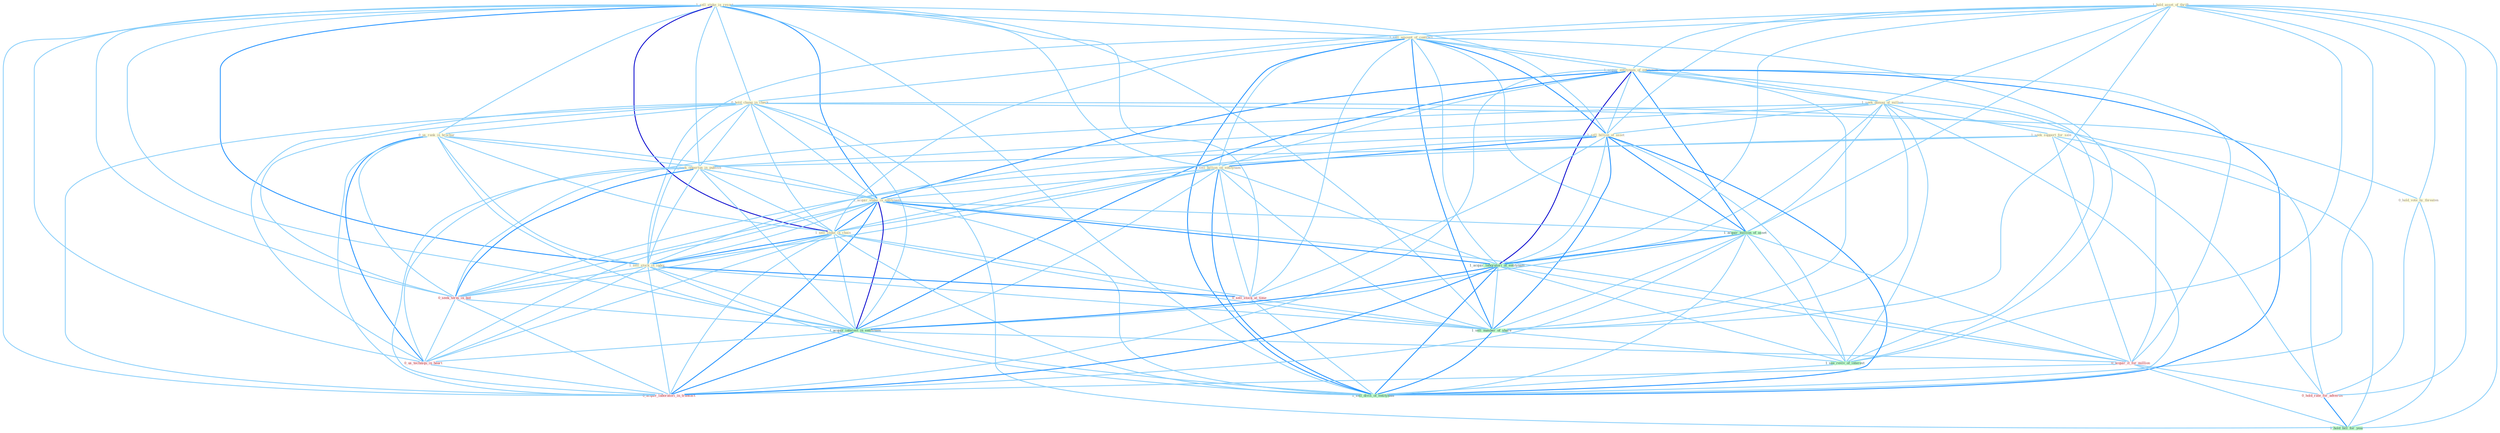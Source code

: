 Graph G{ 
    node
    [shape=polygon,style=filled,width=.5,height=.06,color="#BDFCC9",fixedsize=true,fontsize=4,
    fontcolor="#2f4f4f"];
    {node
    [color="#ffffe0", fontcolor="#8b7d6b"] "1_hold_asset_of_thrift " "1_sell_stake_in_resort " "1_sell_amount_of_contract " "1_acquir_entitynam_of_entitynam " "0_hold_chang_in_check " "1_seek_damag_of_million " "0_hold_vote_by_threaten " "1_sell_billion_of_asset " "0_us_rank_in_brochur " "0_sell_billion_on_entitynam " "1_seek_support_for_sale " "1_seek_opportun_in_publish " "1_acquir_stake_in_entitynam " "1_sell_stake_in_chain " "1_sell_stock_in_index "}
{node [color="#fff0f5", fontcolor="#b22222"] "0_seek_term_in_bid " "0_us_techniqu_in_heart " "0_acquir_it_for_million " "0_hold_rate_for_advertis " "0_acquir_laboratori_in_transact " "0_sell_stock_at_time "}
edge [color="#B0E2FF"];

	"1_hold_asset_of_thrift " -- "1_sell_amount_of_contract " [w="1", color="#87cefa" ];
	"1_hold_asset_of_thrift " -- "1_acquir_entitynam_of_entitynam " [w="1", color="#87cefa" ];
	"1_hold_asset_of_thrift " -- "0_hold_chang_in_check " [w="1", color="#87cefa" ];
	"1_hold_asset_of_thrift " -- "1_seek_damag_of_million " [w="1", color="#87cefa" ];
	"1_hold_asset_of_thrift " -- "0_hold_vote_by_threaten " [w="1", color="#87cefa" ];
	"1_hold_asset_of_thrift " -- "1_sell_billion_of_asset " [w="1", color="#87cefa" ];
	"1_hold_asset_of_thrift " -- "1_acquir_million_of_asset " [w="1", color="#87cefa" ];
	"1_hold_asset_of_thrift " -- "1_acquir_laboratori_of_entitynam " [w="1", color="#87cefa" ];
	"1_hold_asset_of_thrift " -- "0_hold_rate_for_advertis " [w="1", color="#87cefa" ];
	"1_hold_asset_of_thrift " -- "1_sell_number_of_share " [w="1", color="#87cefa" ];
	"1_hold_asset_of_thrift " -- "1_see_reviv_of_interest " [w="1", color="#87cefa" ];
	"1_hold_asset_of_thrift " -- "1_hold_bill_for_year " [w="1", color="#87cefa" ];
	"1_hold_asset_of_thrift " -- "1_sell_divis_of_entitynam " [w="1", color="#87cefa" ];
	"1_sell_stake_in_resort " -- "1_sell_amount_of_contract " [w="1", color="#87cefa" ];
	"1_sell_stake_in_resort " -- "0_hold_chang_in_check " [w="1", color="#87cefa" ];
	"1_sell_stake_in_resort " -- "1_sell_billion_of_asset " [w="1", color="#87cefa" ];
	"1_sell_stake_in_resort " -- "0_us_rank_in_brochur " [w="1", color="#87cefa" ];
	"1_sell_stake_in_resort " -- "0_sell_billion_on_entitynam " [w="1", color="#87cefa" ];
	"1_sell_stake_in_resort " -- "1_seek_opportun_in_publish " [w="1", color="#87cefa" ];
	"1_sell_stake_in_resort " -- "1_acquir_stake_in_entitynam " [w="2", color="#1e90ff" , len=0.8];
	"1_sell_stake_in_resort " -- "1_sell_stake_in_chain " [w="3", color="#0000cd" , len=0.6];
	"1_sell_stake_in_resort " -- "1_sell_stock_in_index " [w="2", color="#1e90ff" , len=0.8];
	"1_sell_stake_in_resort " -- "0_seek_term_in_bid " [w="1", color="#87cefa" ];
	"1_sell_stake_in_resort " -- "1_acquir_interest_in_entitynam " [w="1", color="#87cefa" ];
	"1_sell_stake_in_resort " -- "0_us_techniqu_in_heart " [w="1", color="#87cefa" ];
	"1_sell_stake_in_resort " -- "0_acquir_laboratori_in_transact " [w="1", color="#87cefa" ];
	"1_sell_stake_in_resort " -- "0_sell_stock_at_time " [w="1", color="#87cefa" ];
	"1_sell_stake_in_resort " -- "1_sell_number_of_share " [w="1", color="#87cefa" ];
	"1_sell_stake_in_resort " -- "1_sell_divis_of_entitynam " [w="1", color="#87cefa" ];
	"1_sell_amount_of_contract " -- "1_acquir_entitynam_of_entitynam " [w="1", color="#87cefa" ];
	"1_sell_amount_of_contract " -- "1_seek_damag_of_million " [w="1", color="#87cefa" ];
	"1_sell_amount_of_contract " -- "1_sell_billion_of_asset " [w="2", color="#1e90ff" , len=0.8];
	"1_sell_amount_of_contract " -- "0_sell_billion_on_entitynam " [w="1", color="#87cefa" ];
	"1_sell_amount_of_contract " -- "1_sell_stake_in_chain " [w="1", color="#87cefa" ];
	"1_sell_amount_of_contract " -- "1_sell_stock_in_index " [w="1", color="#87cefa" ];
	"1_sell_amount_of_contract " -- "1_acquir_million_of_asset " [w="1", color="#87cefa" ];
	"1_sell_amount_of_contract " -- "1_acquir_laboratori_of_entitynam " [w="1", color="#87cefa" ];
	"1_sell_amount_of_contract " -- "0_sell_stock_at_time " [w="1", color="#87cefa" ];
	"1_sell_amount_of_contract " -- "1_sell_number_of_share " [w="2", color="#1e90ff" , len=0.8];
	"1_sell_amount_of_contract " -- "1_see_reviv_of_interest " [w="1", color="#87cefa" ];
	"1_sell_amount_of_contract " -- "1_sell_divis_of_entitynam " [w="2", color="#1e90ff" , len=0.8];
	"1_acquir_entitynam_of_entitynam " -- "1_seek_damag_of_million " [w="1", color="#87cefa" ];
	"1_acquir_entitynam_of_entitynam " -- "1_sell_billion_of_asset " [w="1", color="#87cefa" ];
	"1_acquir_entitynam_of_entitynam " -- "0_sell_billion_on_entitynam " [w="1", color="#87cefa" ];
	"1_acquir_entitynam_of_entitynam " -- "1_acquir_stake_in_entitynam " [w="2", color="#1e90ff" , len=0.8];
	"1_acquir_entitynam_of_entitynam " -- "1_acquir_million_of_asset " [w="2", color="#1e90ff" , len=0.8];
	"1_acquir_entitynam_of_entitynam " -- "1_acquir_laboratori_of_entitynam " [w="3", color="#0000cd" , len=0.6];
	"1_acquir_entitynam_of_entitynam " -- "1_acquir_interest_in_entitynam " [w="2", color="#1e90ff" , len=0.8];
	"1_acquir_entitynam_of_entitynam " -- "0_acquir_it_for_million " [w="1", color="#87cefa" ];
	"1_acquir_entitynam_of_entitynam " -- "0_acquir_laboratori_in_transact " [w="1", color="#87cefa" ];
	"1_acquir_entitynam_of_entitynam " -- "1_sell_number_of_share " [w="1", color="#87cefa" ];
	"1_acquir_entitynam_of_entitynam " -- "1_see_reviv_of_interest " [w="1", color="#87cefa" ];
	"1_acquir_entitynam_of_entitynam " -- "1_sell_divis_of_entitynam " [w="2", color="#1e90ff" , len=0.8];
	"0_hold_chang_in_check " -- "0_hold_vote_by_threaten " [w="1", color="#87cefa" ];
	"0_hold_chang_in_check " -- "0_us_rank_in_brochur " [w="1", color="#87cefa" ];
	"0_hold_chang_in_check " -- "1_seek_opportun_in_publish " [w="1", color="#87cefa" ];
	"0_hold_chang_in_check " -- "1_acquir_stake_in_entitynam " [w="1", color="#87cefa" ];
	"0_hold_chang_in_check " -- "1_sell_stake_in_chain " [w="1", color="#87cefa" ];
	"0_hold_chang_in_check " -- "1_sell_stock_in_index " [w="1", color="#87cefa" ];
	"0_hold_chang_in_check " -- "0_seek_term_in_bid " [w="1", color="#87cefa" ];
	"0_hold_chang_in_check " -- "1_acquir_interest_in_entitynam " [w="1", color="#87cefa" ];
	"0_hold_chang_in_check " -- "0_us_techniqu_in_heart " [w="1", color="#87cefa" ];
	"0_hold_chang_in_check " -- "0_hold_rate_for_advertis " [w="1", color="#87cefa" ];
	"0_hold_chang_in_check " -- "0_acquir_laboratori_in_transact " [w="1", color="#87cefa" ];
	"0_hold_chang_in_check " -- "1_hold_bill_for_year " [w="1", color="#87cefa" ];
	"1_seek_damag_of_million " -- "1_sell_billion_of_asset " [w="1", color="#87cefa" ];
	"1_seek_damag_of_million " -- "1_seek_support_for_sale " [w="1", color="#87cefa" ];
	"1_seek_damag_of_million " -- "1_seek_opportun_in_publish " [w="1", color="#87cefa" ];
	"1_seek_damag_of_million " -- "1_acquir_million_of_asset " [w="1", color="#87cefa" ];
	"1_seek_damag_of_million " -- "1_acquir_laboratori_of_entitynam " [w="1", color="#87cefa" ];
	"1_seek_damag_of_million " -- "0_seek_term_in_bid " [w="1", color="#87cefa" ];
	"1_seek_damag_of_million " -- "0_acquir_it_for_million " [w="1", color="#87cefa" ];
	"1_seek_damag_of_million " -- "1_sell_number_of_share " [w="1", color="#87cefa" ];
	"1_seek_damag_of_million " -- "1_see_reviv_of_interest " [w="1", color="#87cefa" ];
	"1_seek_damag_of_million " -- "1_sell_divis_of_entitynam " [w="1", color="#87cefa" ];
	"0_hold_vote_by_threaten " -- "0_hold_rate_for_advertis " [w="1", color="#87cefa" ];
	"0_hold_vote_by_threaten " -- "1_hold_bill_for_year " [w="1", color="#87cefa" ];
	"1_sell_billion_of_asset " -- "0_sell_billion_on_entitynam " [w="2", color="#1e90ff" , len=0.8];
	"1_sell_billion_of_asset " -- "1_sell_stake_in_chain " [w="1", color="#87cefa" ];
	"1_sell_billion_of_asset " -- "1_sell_stock_in_index " [w="1", color="#87cefa" ];
	"1_sell_billion_of_asset " -- "1_acquir_million_of_asset " [w="2", color="#1e90ff" , len=0.8];
	"1_sell_billion_of_asset " -- "1_acquir_laboratori_of_entitynam " [w="1", color="#87cefa" ];
	"1_sell_billion_of_asset " -- "0_sell_stock_at_time " [w="1", color="#87cefa" ];
	"1_sell_billion_of_asset " -- "1_sell_number_of_share " [w="2", color="#1e90ff" , len=0.8];
	"1_sell_billion_of_asset " -- "1_see_reviv_of_interest " [w="1", color="#87cefa" ];
	"1_sell_billion_of_asset " -- "1_sell_divis_of_entitynam " [w="2", color="#1e90ff" , len=0.8];
	"0_us_rank_in_brochur " -- "1_seek_opportun_in_publish " [w="1", color="#87cefa" ];
	"0_us_rank_in_brochur " -- "1_acquir_stake_in_entitynam " [w="1", color="#87cefa" ];
	"0_us_rank_in_brochur " -- "1_sell_stake_in_chain " [w="1", color="#87cefa" ];
	"0_us_rank_in_brochur " -- "1_sell_stock_in_index " [w="1", color="#87cefa" ];
	"0_us_rank_in_brochur " -- "0_seek_term_in_bid " [w="1", color="#87cefa" ];
	"0_us_rank_in_brochur " -- "1_acquir_interest_in_entitynam " [w="1", color="#87cefa" ];
	"0_us_rank_in_brochur " -- "0_us_techniqu_in_heart " [w="2", color="#1e90ff" , len=0.8];
	"0_us_rank_in_brochur " -- "0_acquir_laboratori_in_transact " [w="1", color="#87cefa" ];
	"0_sell_billion_on_entitynam " -- "1_acquir_stake_in_entitynam " [w="1", color="#87cefa" ];
	"0_sell_billion_on_entitynam " -- "1_sell_stake_in_chain " [w="1", color="#87cefa" ];
	"0_sell_billion_on_entitynam " -- "1_sell_stock_in_index " [w="1", color="#87cefa" ];
	"0_sell_billion_on_entitynam " -- "1_acquir_laboratori_of_entitynam " [w="1", color="#87cefa" ];
	"0_sell_billion_on_entitynam " -- "1_acquir_interest_in_entitynam " [w="1", color="#87cefa" ];
	"0_sell_billion_on_entitynam " -- "0_sell_stock_at_time " [w="1", color="#87cefa" ];
	"0_sell_billion_on_entitynam " -- "1_sell_number_of_share " [w="1", color="#87cefa" ];
	"0_sell_billion_on_entitynam " -- "1_sell_divis_of_entitynam " [w="2", color="#1e90ff" , len=0.8];
	"1_seek_support_for_sale " -- "1_seek_opportun_in_publish " [w="1", color="#87cefa" ];
	"1_seek_support_for_sale " -- "0_seek_term_in_bid " [w="1", color="#87cefa" ];
	"1_seek_support_for_sale " -- "0_acquir_it_for_million " [w="1", color="#87cefa" ];
	"1_seek_support_for_sale " -- "0_hold_rate_for_advertis " [w="1", color="#87cefa" ];
	"1_seek_support_for_sale " -- "1_hold_bill_for_year " [w="1", color="#87cefa" ];
	"1_seek_opportun_in_publish " -- "1_acquir_stake_in_entitynam " [w="1", color="#87cefa" ];
	"1_seek_opportun_in_publish " -- "1_sell_stake_in_chain " [w="1", color="#87cefa" ];
	"1_seek_opportun_in_publish " -- "1_sell_stock_in_index " [w="1", color="#87cefa" ];
	"1_seek_opportun_in_publish " -- "0_seek_term_in_bid " [w="2", color="#1e90ff" , len=0.8];
	"1_seek_opportun_in_publish " -- "1_acquir_interest_in_entitynam " [w="1", color="#87cefa" ];
	"1_seek_opportun_in_publish " -- "0_us_techniqu_in_heart " [w="1", color="#87cefa" ];
	"1_seek_opportun_in_publish " -- "0_acquir_laboratori_in_transact " [w="1", color="#87cefa" ];
	"1_acquir_stake_in_entitynam " -- "1_sell_stake_in_chain " [w="2", color="#1e90ff" , len=0.8];
	"1_acquir_stake_in_entitynam " -- "1_sell_stock_in_index " [w="1", color="#87cefa" ];
	"1_acquir_stake_in_entitynam " -- "1_acquir_million_of_asset " [w="1", color="#87cefa" ];
	"1_acquir_stake_in_entitynam " -- "1_acquir_laboratori_of_entitynam " [w="2", color="#1e90ff" , len=0.8];
	"1_acquir_stake_in_entitynam " -- "0_seek_term_in_bid " [w="1", color="#87cefa" ];
	"1_acquir_stake_in_entitynam " -- "1_acquir_interest_in_entitynam " [w="3", color="#0000cd" , len=0.6];
	"1_acquir_stake_in_entitynam " -- "0_us_techniqu_in_heart " [w="1", color="#87cefa" ];
	"1_acquir_stake_in_entitynam " -- "0_acquir_it_for_million " [w="1", color="#87cefa" ];
	"1_acquir_stake_in_entitynam " -- "0_acquir_laboratori_in_transact " [w="2", color="#1e90ff" , len=0.8];
	"1_acquir_stake_in_entitynam " -- "1_sell_divis_of_entitynam " [w="1", color="#87cefa" ];
	"1_sell_stake_in_chain " -- "1_sell_stock_in_index " [w="2", color="#1e90ff" , len=0.8];
	"1_sell_stake_in_chain " -- "0_seek_term_in_bid " [w="1", color="#87cefa" ];
	"1_sell_stake_in_chain " -- "1_acquir_interest_in_entitynam " [w="1", color="#87cefa" ];
	"1_sell_stake_in_chain " -- "0_us_techniqu_in_heart " [w="1", color="#87cefa" ];
	"1_sell_stake_in_chain " -- "0_acquir_laboratori_in_transact " [w="1", color="#87cefa" ];
	"1_sell_stake_in_chain " -- "0_sell_stock_at_time " [w="1", color="#87cefa" ];
	"1_sell_stake_in_chain " -- "1_sell_number_of_share " [w="1", color="#87cefa" ];
	"1_sell_stake_in_chain " -- "1_sell_divis_of_entitynam " [w="1", color="#87cefa" ];
	"1_sell_stock_in_index " -- "0_seek_term_in_bid " [w="1", color="#87cefa" ];
	"1_sell_stock_in_index " -- "1_acquir_interest_in_entitynam " [w="1", color="#87cefa" ];
	"1_sell_stock_in_index " -- "0_us_techniqu_in_heart " [w="1", color="#87cefa" ];
	"1_sell_stock_in_index " -- "0_acquir_laboratori_in_transact " [w="1", color="#87cefa" ];
	"1_sell_stock_in_index " -- "0_sell_stock_at_time " [w="2", color="#1e90ff" , len=0.8];
	"1_sell_stock_in_index " -- "1_sell_number_of_share " [w="1", color="#87cefa" ];
	"1_sell_stock_in_index " -- "1_sell_divis_of_entitynam " [w="1", color="#87cefa" ];
	"1_acquir_million_of_asset " -- "1_acquir_laboratori_of_entitynam " [w="2", color="#1e90ff" , len=0.8];
	"1_acquir_million_of_asset " -- "1_acquir_interest_in_entitynam " [w="1", color="#87cefa" ];
	"1_acquir_million_of_asset " -- "0_acquir_it_for_million " [w="1", color="#87cefa" ];
	"1_acquir_million_of_asset " -- "0_acquir_laboratori_in_transact " [w="1", color="#87cefa" ];
	"1_acquir_million_of_asset " -- "1_sell_number_of_share " [w="1", color="#87cefa" ];
	"1_acquir_million_of_asset " -- "1_see_reviv_of_interest " [w="1", color="#87cefa" ];
	"1_acquir_million_of_asset " -- "1_sell_divis_of_entitynam " [w="1", color="#87cefa" ];
	"1_acquir_laboratori_of_entitynam " -- "1_acquir_interest_in_entitynam " [w="2", color="#1e90ff" , len=0.8];
	"1_acquir_laboratori_of_entitynam " -- "0_acquir_it_for_million " [w="1", color="#87cefa" ];
	"1_acquir_laboratori_of_entitynam " -- "0_acquir_laboratori_in_transact " [w="2", color="#1e90ff" , len=0.8];
	"1_acquir_laboratori_of_entitynam " -- "1_sell_number_of_share " [w="1", color="#87cefa" ];
	"1_acquir_laboratori_of_entitynam " -- "1_see_reviv_of_interest " [w="1", color="#87cefa" ];
	"1_acquir_laboratori_of_entitynam " -- "1_sell_divis_of_entitynam " [w="2", color="#1e90ff" , len=0.8];
	"0_seek_term_in_bid " -- "1_acquir_interest_in_entitynam " [w="1", color="#87cefa" ];
	"0_seek_term_in_bid " -- "0_us_techniqu_in_heart " [w="1", color="#87cefa" ];
	"0_seek_term_in_bid " -- "0_acquir_laboratori_in_transact " [w="1", color="#87cefa" ];
	"1_acquir_interest_in_entitynam " -- "0_us_techniqu_in_heart " [w="1", color="#87cefa" ];
	"1_acquir_interest_in_entitynam " -- "0_acquir_it_for_million " [w="1", color="#87cefa" ];
	"1_acquir_interest_in_entitynam " -- "0_acquir_laboratori_in_transact " [w="2", color="#1e90ff" , len=0.8];
	"1_acquir_interest_in_entitynam " -- "1_sell_divis_of_entitynam " [w="1", color="#87cefa" ];
	"0_us_techniqu_in_heart " -- "0_acquir_laboratori_in_transact " [w="1", color="#87cefa" ];
	"0_acquir_it_for_million " -- "0_hold_rate_for_advertis " [w="1", color="#87cefa" ];
	"0_acquir_it_for_million " -- "0_acquir_laboratori_in_transact " [w="1", color="#87cefa" ];
	"0_acquir_it_for_million " -- "1_hold_bill_for_year " [w="1", color="#87cefa" ];
	"0_hold_rate_for_advertis " -- "1_hold_bill_for_year " [w="2", color="#1e90ff" , len=0.8];
	"0_sell_stock_at_time " -- "1_sell_number_of_share " [w="1", color="#87cefa" ];
	"0_sell_stock_at_time " -- "1_sell_divis_of_entitynam " [w="1", color="#87cefa" ];
	"1_sell_number_of_share " -- "1_see_reviv_of_interest " [w="1", color="#87cefa" ];
	"1_sell_number_of_share " -- "1_sell_divis_of_entitynam " [w="2", color="#1e90ff" , len=0.8];
	"1_see_reviv_of_interest " -- "1_sell_divis_of_entitynam " [w="1", color="#87cefa" ];
}